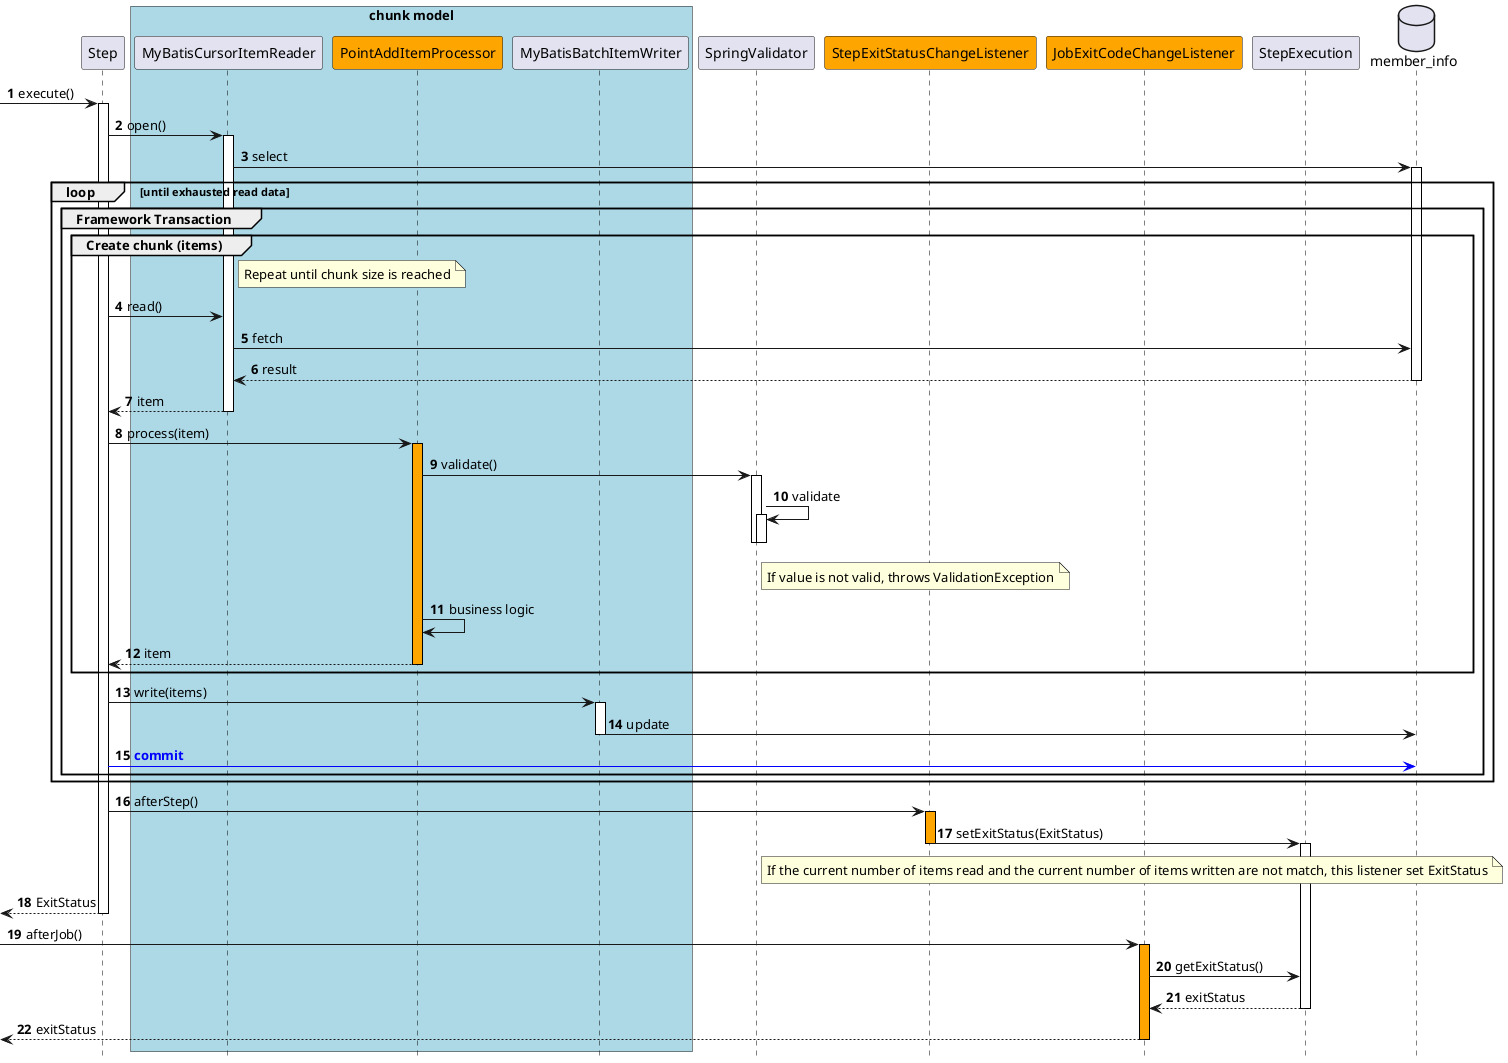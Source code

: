 @startuml

hide footbox
autonumber

participant Step
box "chunk model" #lightblue
participant MyBatisCursorItemReader
participant PointAddItemProcessor #Orange
participant MyBatisBatchItemWriter
end box
participant SpringValidator
participant StepExitStatusChangeListener #Orange
participant JobExitCodeChangeListener #Orange
participant StepExecution
database "member_info" as db

[->Step : execute()
activate Step
Step -> MyBatisCursorItemReader : open()
activate MyBatisCursorItemReader
MyBatisCursorItemReader -> db : select
activate db
loop until exhausted read data
    group Framework Transaction
        group Create chunk (items)
            note right of MyBatisCursorItemReader: Repeat until chunk size is reached
            Step -> MyBatisCursorItemReader : read()
            MyBatisCursorItemReader -> db : fetch
            db --> MyBatisCursorItemReader : result
            deactivate db
            MyBatisCursorItemReader --> Step : item
            deactivate MyBatisCursorItemReader
            Step -> PointAddItemProcessor : process(item)
            activate PointAddItemProcessor #Orange
            PointAddItemProcessor -> SpringValidator : validate()
            activate SpringValidator
            SpringValidator -> SpringValidator : validate
            activate SpringValidator
            note right of SpringValidator: If value is not valid, throws ValidationException
            deactivate SpringValidator
            deactivate SpringValidator
            PointAddItemProcessor -> PointAddItemProcessor : business logic
            PointAddItemProcessor --> Step : item
            deactivate PointAddItemProcessor
        end
        Step -> MyBatisBatchItemWriter : write(items)
        activate MyBatisBatchItemWriter
        MyBatisBatchItemWriter -> db : update
        deactivate MyBatisBatchItemWriter
        Step [#blue]-> db : <font color="blue"><b>commit</b></font>
    end
end
Step -> StepExitStatusChangeListener : afterStep()
activate StepExitStatusChangeListener #Orange
StepExitStatusChangeListener -> StepExecution : setExitStatus(ExitStatus)
deactivate StepExitStatusChangeListener
note right of SpringValidator: If the current number of items read and the current number of items written are not match, this listener set ExitStatus
activate StepExecution
Step-->[ : ExitStatus
deactivate Step
[-> JobExitCodeChangeListener: afterJob()
activate JobExitCodeChangeListener #Orange
JobExitCodeChangeListener -> StepExecution : getExitStatus()
StepExecution --> JobExitCodeChangeListener : exitStatus
deactivate StepExecution
JobExitCodeChangeListener -->[ : exitStatus
deactivate JobExitCodeChangeListener

'Set styles such as format and color of each figure
skinparam Note {
  BackgroundColor #b7fab1
  BorderColor black
}

skinparam Class {
  BorderColor black
  ArrowColor black
}

skinparam Sequence {
  BorderColor black
  ActorBorderColor black
  ArrowColor black
  LifeLineBorderColor black
  BoxLineColor black
  ParticipantBorderColor black
}

skinparam componentStyle uml2

skinparam Component {
  BorderColor black
  ArrowColor black
}

skinparam Interface {
  BorderColor black
  ArrowColor black
}

@enduml
